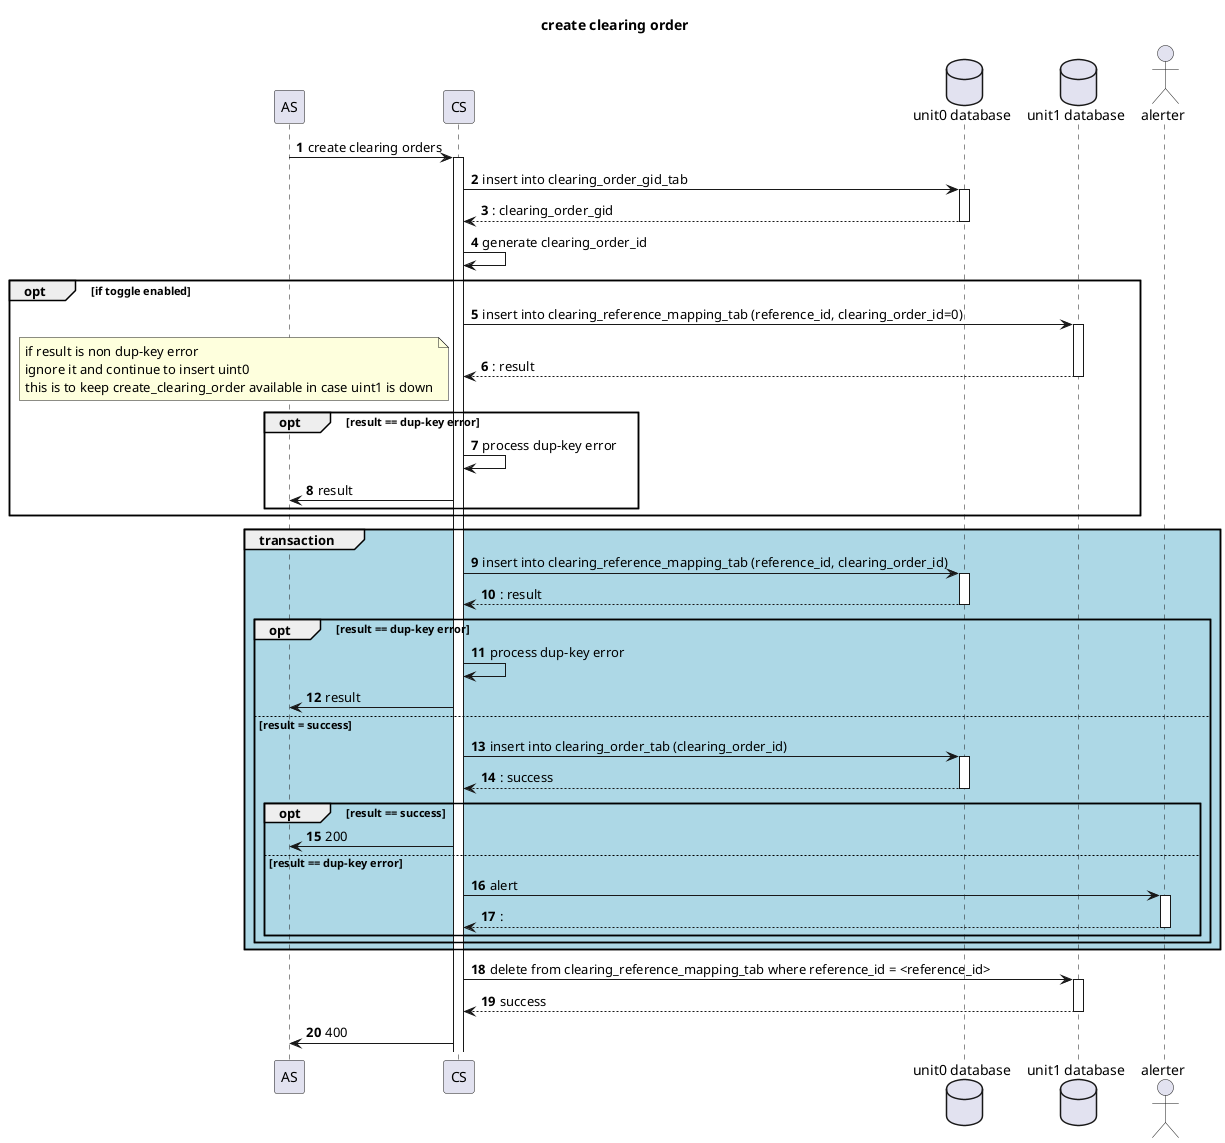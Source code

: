 @startuml
autonumber

title create clearing order

participant AS as AS
participant CS as CS
database "unit0 database" as DB0
database "unit1 database" as DB1
actor alerter as alerter

AS -> CS ++: create clearing orders

    CS -> DB0++: insert into clearing_order_gid_tab
    return: clearing_order_gid
    CS -> CS: generate clearing_order_id

    OPT if toggle enabled
        CS -> DB1++: insert into clearing_reference_mapping_tab (reference_id, clearing_order_id=0)
        return: result

        note left: if result is non dup-key error\nignore it and continue to insert uint0\nthis is to keep create_clearing_order available in case uint1 is down
        OPT result == dup-key error
            CS -> CS: process dup-key error
            CS -> AS: result
        END
    END

	group #LightBlue transaction
    CS -> DB0++: insert into clearing_reference_mapping_tab (reference_id, clearing_order_id)
    return: result

    OPT result == dup-key error
        CS -> CS: process dup-key error
        CS -> AS: result
    ELSE result = success
        CS -> DB0++: insert into clearing_order_tab (clearing_order_id)
        return: success

        OPT result == success
            CS -> AS: 200
        ELSE result == dup-key error
            CS -> alerter++: alert
            return:
        END
    END
    end group

    CS -> DB1++: delete from clearing_reference_mapping_tab where reference_id = <reference_id>
    return success
    CS -> AS: 400

@enduml
